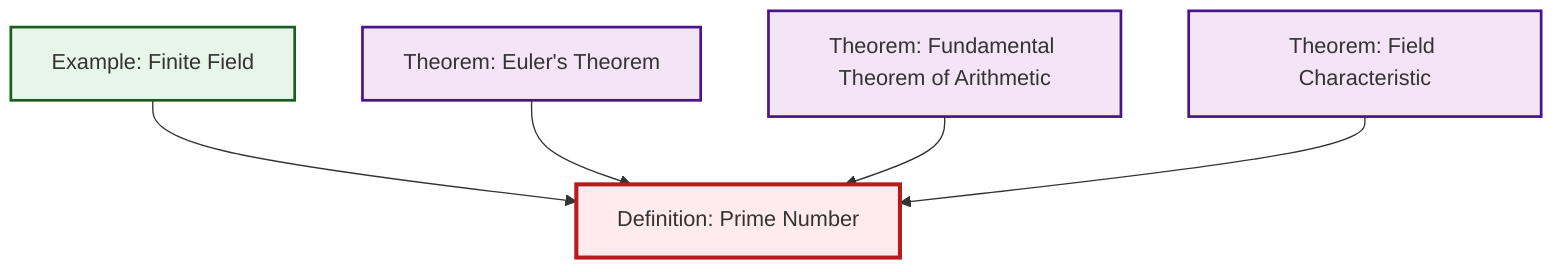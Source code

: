 graph TD
    classDef definition fill:#e1f5fe,stroke:#01579b,stroke-width:2px
    classDef theorem fill:#f3e5f5,stroke:#4a148c,stroke-width:2px
    classDef axiom fill:#fff3e0,stroke:#e65100,stroke-width:2px
    classDef example fill:#e8f5e9,stroke:#1b5e20,stroke-width:2px
    classDef current fill:#ffebee,stroke:#b71c1c,stroke-width:3px
    thm-field-characteristic["Theorem: Field Characteristic"]:::theorem
    ex-finite-field["Example: Finite Field"]:::example
    thm-euler["Theorem: Euler's Theorem"]:::theorem
    def-prime["Definition: Prime Number"]:::definition
    thm-fundamental-arithmetic["Theorem: Fundamental Theorem of Arithmetic"]:::theorem
    ex-finite-field --> def-prime
    thm-euler --> def-prime
    thm-fundamental-arithmetic --> def-prime
    thm-field-characteristic --> def-prime
    class def-prime current